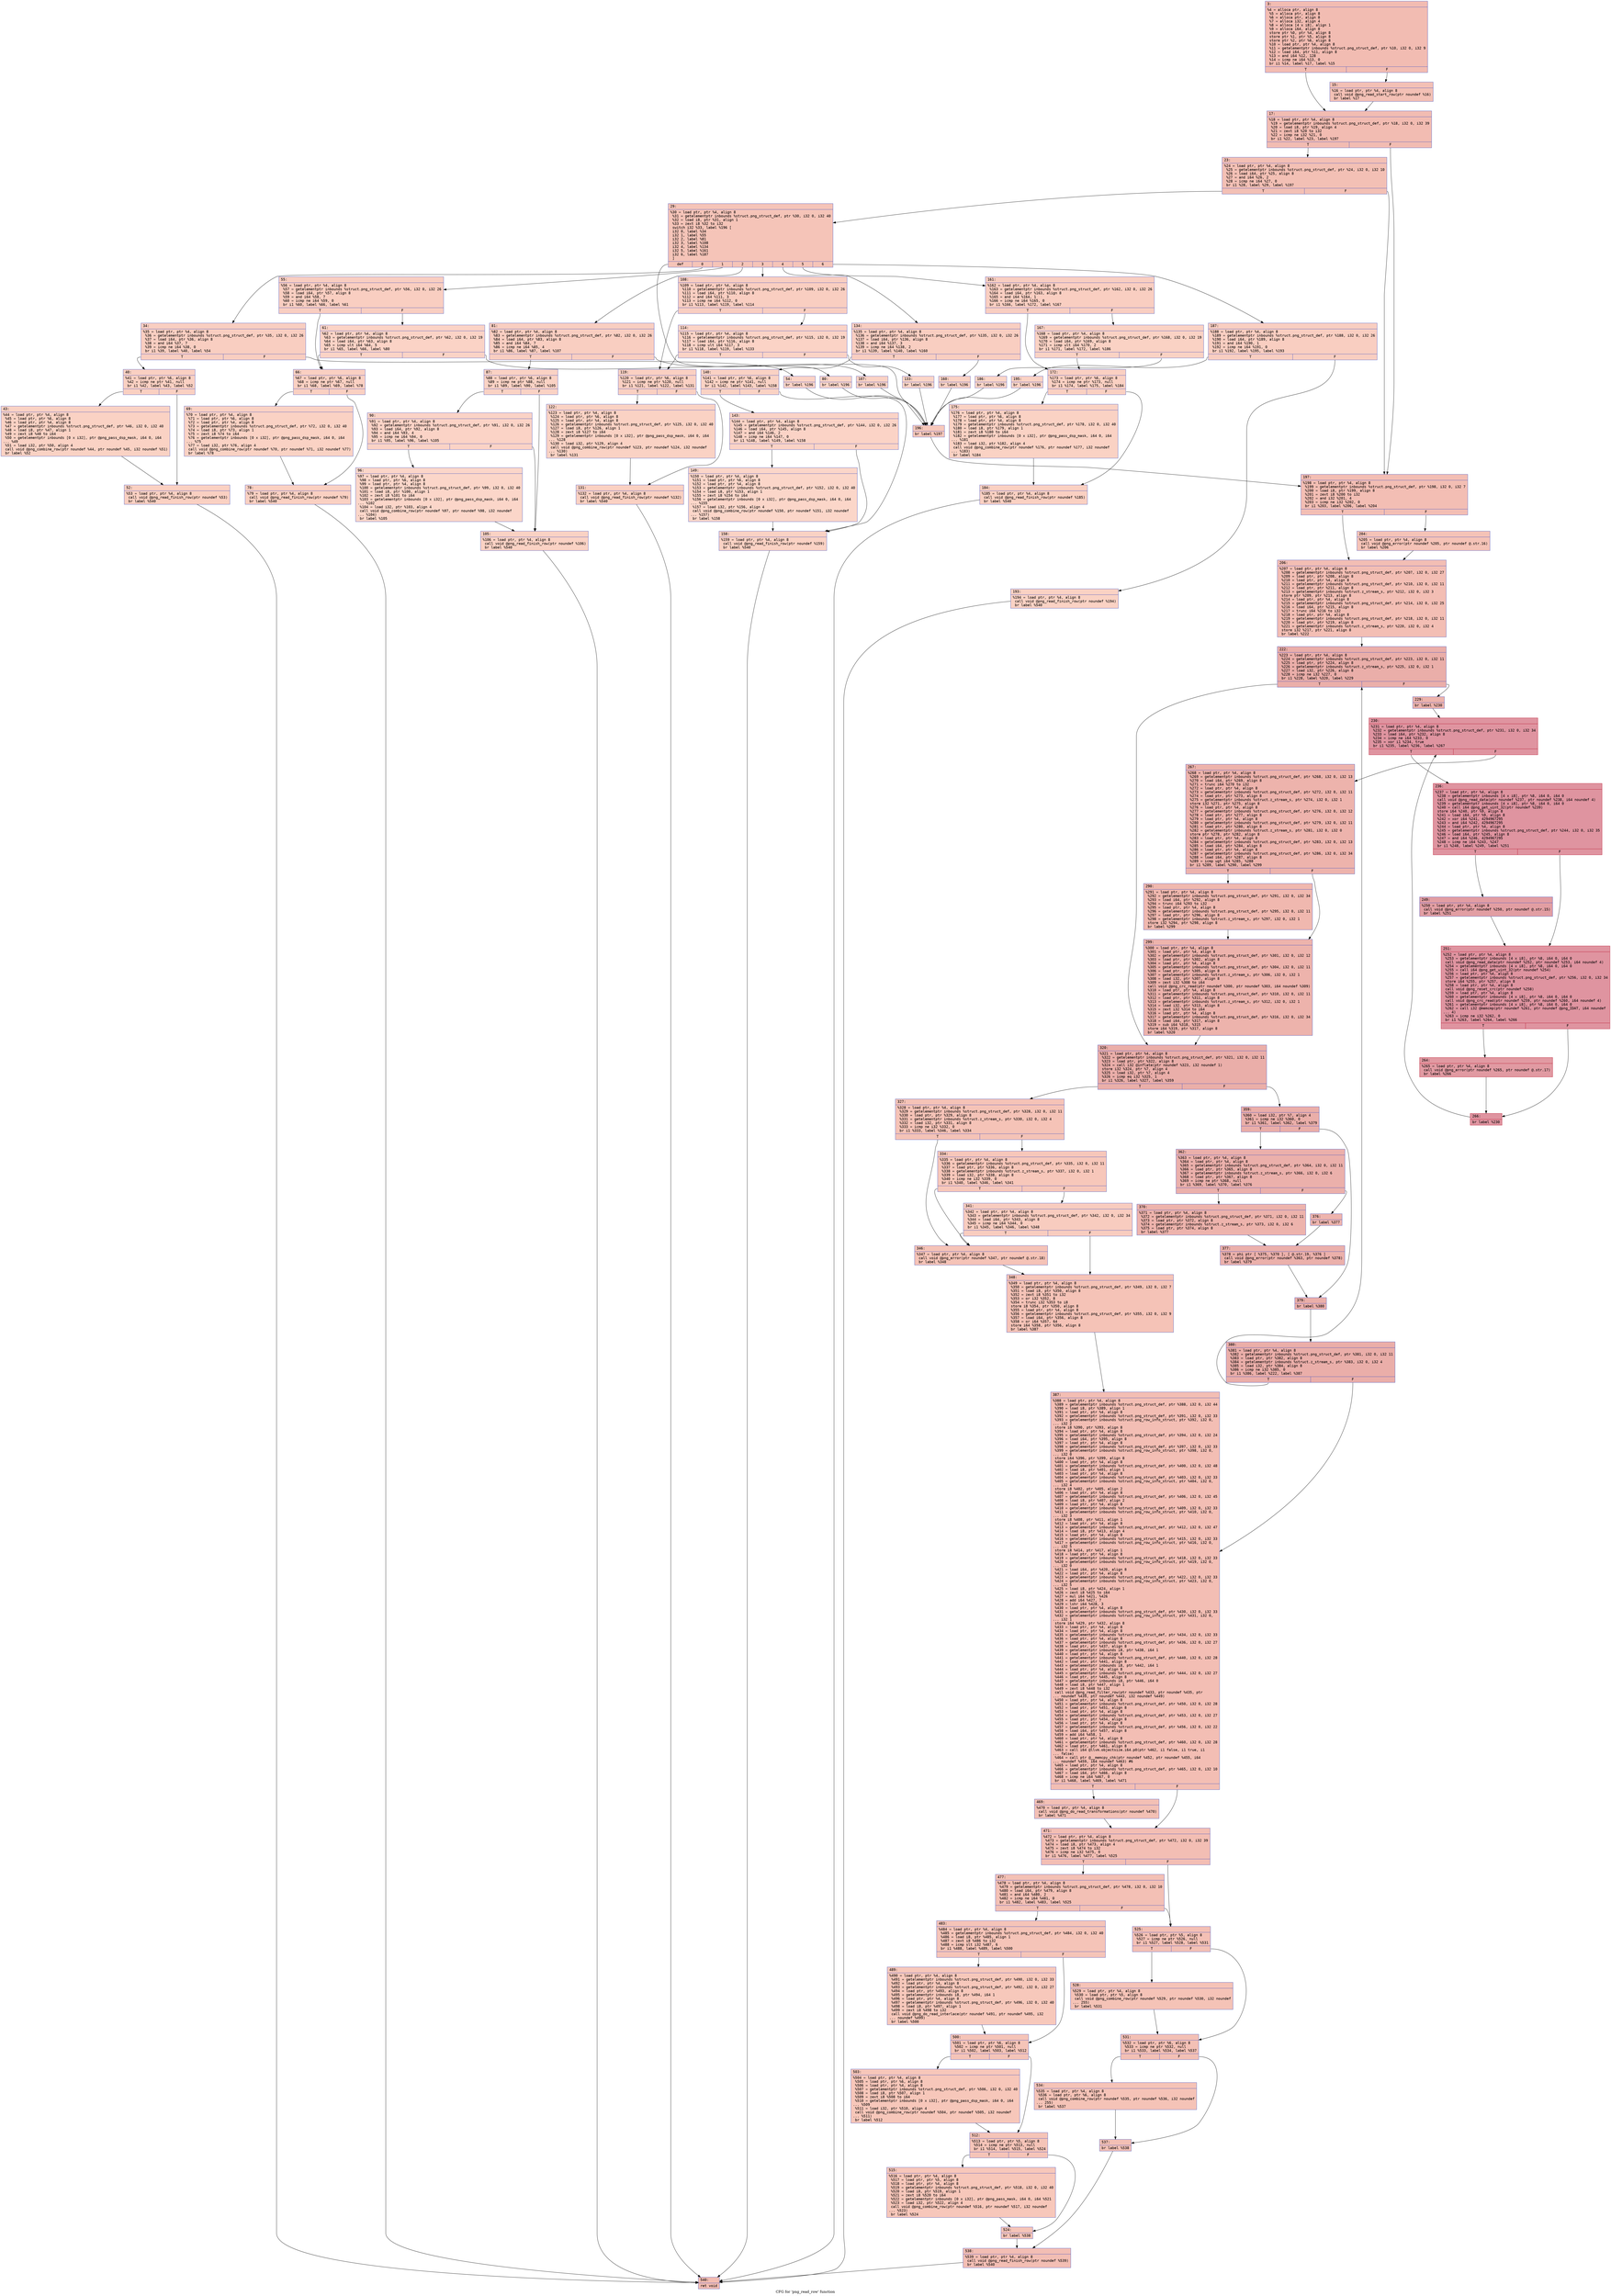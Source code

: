 digraph "CFG for 'png_read_row' function" {
	label="CFG for 'png_read_row' function";

	Node0x600001c04820 [shape=record,color="#3d50c3ff", style=filled, fillcolor="#e1675170" fontname="Courier",label="{3:\l|  %4 = alloca ptr, align 8\l  %5 = alloca ptr, align 8\l  %6 = alloca ptr, align 8\l  %7 = alloca i32, align 4\l  %8 = alloca [4 x i8], align 1\l  %9 = alloca i64, align 8\l  store ptr %0, ptr %4, align 8\l  store ptr %1, ptr %5, align 8\l  store ptr %2, ptr %6, align 8\l  %10 = load ptr, ptr %4, align 8\l  %11 = getelementptr inbounds %struct.png_struct_def, ptr %10, i32 0, i32 9\l  %12 = load i64, ptr %11, align 8\l  %13 = and i64 %12, 128\l  %14 = icmp ne i64 %13, 0\l  br i1 %14, label %17, label %15\l|{<s0>T|<s1>F}}"];
	Node0x600001c04820:s0 -> Node0x600001c048c0[tooltip="3 -> 17\nProbability 50.00%" ];
	Node0x600001c04820:s1 -> Node0x600001c04870[tooltip="3 -> 15\nProbability 50.00%" ];
	Node0x600001c04870 [shape=record,color="#3d50c3ff", style=filled, fillcolor="#e5705870" fontname="Courier",label="{15:\l|  %16 = load ptr, ptr %4, align 8\l  call void @png_read_start_row(ptr noundef %16)\l  br label %17\l}"];
	Node0x600001c04870 -> Node0x600001c048c0[tooltip="15 -> 17\nProbability 100.00%" ];
	Node0x600001c048c0 [shape=record,color="#3d50c3ff", style=filled, fillcolor="#e1675170" fontname="Courier",label="{17:\l|  %18 = load ptr, ptr %4, align 8\l  %19 = getelementptr inbounds %struct.png_struct_def, ptr %18, i32 0, i32 39\l  %20 = load i8, ptr %19, align 4\l  %21 = zext i8 %20 to i32\l  %22 = icmp ne i32 %21, 0\l  br i1 %22, label %23, label %197\l|{<s0>T|<s1>F}}"];
	Node0x600001c048c0:s0 -> Node0x600001c04910[tooltip="17 -> 23\nProbability 62.50%" ];
	Node0x600001c048c0:s1 -> Node0x600001c055e0[tooltip="17 -> 197\nProbability 37.50%" ];
	Node0x600001c04910 [shape=record,color="#3d50c3ff", style=filled, fillcolor="#e5705870" fontname="Courier",label="{23:\l|  %24 = load ptr, ptr %4, align 8\l  %25 = getelementptr inbounds %struct.png_struct_def, ptr %24, i32 0, i32 10\l  %26 = load i64, ptr %25, align 8\l  %27 = and i64 %26, 2\l  %28 = icmp ne i64 %27, 0\l  br i1 %28, label %29, label %197\l|{<s0>T|<s1>F}}"];
	Node0x600001c04910:s0 -> Node0x600001c04960[tooltip="23 -> 29\nProbability 50.00%" ];
	Node0x600001c04910:s1 -> Node0x600001c055e0[tooltip="23 -> 197\nProbability 50.00%" ];
	Node0x600001c04960 [shape=record,color="#3d50c3ff", style=filled, fillcolor="#e97a5f70" fontname="Courier",label="{29:\l|  %30 = load ptr, ptr %4, align 8\l  %31 = getelementptr inbounds %struct.png_struct_def, ptr %30, i32 0, i32 40\l  %32 = load i8, ptr %31, align 1\l  %33 = zext i8 %32 to i32\l  switch i32 %33, label %196 [\l    i32 0, label %34\l    i32 1, label %55\l    i32 2, label %81\l    i32 3, label %108\l    i32 4, label %134\l    i32 5, label %161\l    i32 6, label %187\l  ]\l|{<s0>def|<s1>0|<s2>1|<s3>2|<s4>3|<s5>4|<s6>5|<s7>6}}"];
	Node0x600001c04960:s0 -> Node0x600001c05590[tooltip="29 -> 196\nProbability 12.50%" ];
	Node0x600001c04960:s1 -> Node0x600001c049b0[tooltip="29 -> 34\nProbability 12.50%" ];
	Node0x600001c04960:s2 -> Node0x600001c04b40[tooltip="29 -> 55\nProbability 12.50%" ];
	Node0x600001c04960:s3 -> Node0x600001c04d20[tooltip="29 -> 81\nProbability 12.50%" ];
	Node0x600001c04960:s4 -> Node0x600001c04f00[tooltip="29 -> 108\nProbability 12.50%" ];
	Node0x600001c04960:s5 -> Node0x600001c050e0[tooltip="29 -> 134\nProbability 12.50%" ];
	Node0x600001c04960:s6 -> Node0x600001c052c0[tooltip="29 -> 161\nProbability 12.50%" ];
	Node0x600001c04960:s7 -> Node0x600001c054a0[tooltip="29 -> 187\nProbability 12.50%" ];
	Node0x600001c049b0 [shape=record,color="#3d50c3ff", style=filled, fillcolor="#f2907270" fontname="Courier",label="{34:\l|  %35 = load ptr, ptr %4, align 8\l  %36 = getelementptr inbounds %struct.png_struct_def, ptr %35, i32 0, i32 26\l  %37 = load i64, ptr %36, align 8\l  %38 = and i64 %37, 7\l  %39 = icmp ne i64 %38, 0\l  br i1 %39, label %40, label %54\l|{<s0>T|<s1>F}}"];
	Node0x600001c049b0:s0 -> Node0x600001c04a00[tooltip="34 -> 40\nProbability 62.50%" ];
	Node0x600001c049b0:s1 -> Node0x600001c04af0[tooltip="34 -> 54\nProbability 37.50%" ];
	Node0x600001c04a00 [shape=record,color="#3d50c3ff", style=filled, fillcolor="#f3947570" fontname="Courier",label="{40:\l|  %41 = load ptr, ptr %6, align 8\l  %42 = icmp ne ptr %41, null\l  br i1 %42, label %43, label %52\l|{<s0>T|<s1>F}}"];
	Node0x600001c04a00:s0 -> Node0x600001c04a50[tooltip="40 -> 43\nProbability 62.50%" ];
	Node0x600001c04a00:s1 -> Node0x600001c04aa0[tooltip="40 -> 52\nProbability 37.50%" ];
	Node0x600001c04a50 [shape=record,color="#3d50c3ff", style=filled, fillcolor="#f4987a70" fontname="Courier",label="{43:\l|  %44 = load ptr, ptr %4, align 8\l  %45 = load ptr, ptr %6, align 8\l  %46 = load ptr, ptr %4, align 8\l  %47 = getelementptr inbounds %struct.png_struct_def, ptr %46, i32 0, i32 40\l  %48 = load i8, ptr %47, align 1\l  %49 = zext i8 %48 to i64\l  %50 = getelementptr inbounds [0 x i32], ptr @png_pass_dsp_mask, i64 0, i64\l... %49\l  %51 = load i32, ptr %50, align 4\l  call void @png_combine_row(ptr noundef %44, ptr noundef %45, i32 noundef %51)\l  br label %52\l}"];
	Node0x600001c04a50 -> Node0x600001c04aa0[tooltip="43 -> 52\nProbability 100.00%" ];
	Node0x600001c04aa0 [shape=record,color="#3d50c3ff", style=filled, fillcolor="#f3947570" fontname="Courier",label="{52:\l|  %53 = load ptr, ptr %4, align 8\l  call void @png_read_finish_row(ptr noundef %53)\l  br label %540\l}"];
	Node0x600001c04aa0 -> Node0x600001c063a0[tooltip="52 -> 540\nProbability 100.00%" ];
	Node0x600001c04af0 [shape=record,color="#3d50c3ff", style=filled, fillcolor="#f59c7d70" fontname="Courier",label="{54:\l|  br label %196\l}"];
	Node0x600001c04af0 -> Node0x600001c05590[tooltip="54 -> 196\nProbability 100.00%" ];
	Node0x600001c04b40 [shape=record,color="#3d50c3ff", style=filled, fillcolor="#f2907270" fontname="Courier",label="{55:\l|  %56 = load ptr, ptr %4, align 8\l  %57 = getelementptr inbounds %struct.png_struct_def, ptr %56, i32 0, i32 26\l  %58 = load i64, ptr %57, align 8\l  %59 = and i64 %58, 7\l  %60 = icmp ne i64 %59, 0\l  br i1 %60, label %66, label %61\l|{<s0>T|<s1>F}}"];
	Node0x600001c04b40:s0 -> Node0x600001c04be0[tooltip="55 -> 66\nProbability 62.50%" ];
	Node0x600001c04b40:s1 -> Node0x600001c04b90[tooltip="55 -> 61\nProbability 37.50%" ];
	Node0x600001c04b90 [shape=record,color="#3d50c3ff", style=filled, fillcolor="#f59c7d70" fontname="Courier",label="{61:\l|  %62 = load ptr, ptr %4, align 8\l  %63 = getelementptr inbounds %struct.png_struct_def, ptr %62, i32 0, i32 19\l  %64 = load i64, ptr %63, align 8\l  %65 = icmp ult i64 %64, 5\l  br i1 %65, label %66, label %80\l|{<s0>T|<s1>F}}"];
	Node0x600001c04b90:s0 -> Node0x600001c04be0[tooltip="61 -> 66\nProbability 50.00%" ];
	Node0x600001c04b90:s1 -> Node0x600001c04cd0[tooltip="61 -> 80\nProbability 50.00%" ];
	Node0x600001c04be0 [shape=record,color="#3d50c3ff", style=filled, fillcolor="#f3947570" fontname="Courier",label="{66:\l|  %67 = load ptr, ptr %6, align 8\l  %68 = icmp ne ptr %67, null\l  br i1 %68, label %69, label %78\l|{<s0>T|<s1>F}}"];
	Node0x600001c04be0:s0 -> Node0x600001c04c30[tooltip="66 -> 69\nProbability 62.50%" ];
	Node0x600001c04be0:s1 -> Node0x600001c04c80[tooltip="66 -> 78\nProbability 37.50%" ];
	Node0x600001c04c30 [shape=record,color="#3d50c3ff", style=filled, fillcolor="#f4987a70" fontname="Courier",label="{69:\l|  %70 = load ptr, ptr %4, align 8\l  %71 = load ptr, ptr %6, align 8\l  %72 = load ptr, ptr %4, align 8\l  %73 = getelementptr inbounds %struct.png_struct_def, ptr %72, i32 0, i32 40\l  %74 = load i8, ptr %73, align 1\l  %75 = zext i8 %74 to i64\l  %76 = getelementptr inbounds [0 x i32], ptr @png_pass_dsp_mask, i64 0, i64\l... %75\l  %77 = load i32, ptr %76, align 4\l  call void @png_combine_row(ptr noundef %70, ptr noundef %71, i32 noundef %77)\l  br label %78\l}"];
	Node0x600001c04c30 -> Node0x600001c04c80[tooltip="69 -> 78\nProbability 100.00%" ];
	Node0x600001c04c80 [shape=record,color="#3d50c3ff", style=filled, fillcolor="#f3947570" fontname="Courier",label="{78:\l|  %79 = load ptr, ptr %4, align 8\l  call void @png_read_finish_row(ptr noundef %79)\l  br label %540\l}"];
	Node0x600001c04c80 -> Node0x600001c063a0[tooltip="78 -> 540\nProbability 100.00%" ];
	Node0x600001c04cd0 [shape=record,color="#3d50c3ff", style=filled, fillcolor="#f5a08170" fontname="Courier",label="{80:\l|  br label %196\l}"];
	Node0x600001c04cd0 -> Node0x600001c05590[tooltip="80 -> 196\nProbability 100.00%" ];
	Node0x600001c04d20 [shape=record,color="#3d50c3ff", style=filled, fillcolor="#f2907270" fontname="Courier",label="{81:\l|  %82 = load ptr, ptr %4, align 8\l  %83 = getelementptr inbounds %struct.png_struct_def, ptr %82, i32 0, i32 26\l  %84 = load i64, ptr %83, align 8\l  %85 = and i64 %84, 7\l  %86 = icmp ne i64 %85, 4\l  br i1 %86, label %87, label %107\l|{<s0>T|<s1>F}}"];
	Node0x600001c04d20:s0 -> Node0x600001c04d70[tooltip="81 -> 87\nProbability 50.00%" ];
	Node0x600001c04d20:s1 -> Node0x600001c04eb0[tooltip="81 -> 107\nProbability 50.00%" ];
	Node0x600001c04d70 [shape=record,color="#3d50c3ff", style=filled, fillcolor="#f4987a70" fontname="Courier",label="{87:\l|  %88 = load ptr, ptr %6, align 8\l  %89 = icmp ne ptr %88, null\l  br i1 %89, label %90, label %105\l|{<s0>T|<s1>F}}"];
	Node0x600001c04d70:s0 -> Node0x600001c04dc0[tooltip="87 -> 90\nProbability 62.50%" ];
	Node0x600001c04d70:s1 -> Node0x600001c04e60[tooltip="87 -> 105\nProbability 37.50%" ];
	Node0x600001c04dc0 [shape=record,color="#3d50c3ff", style=filled, fillcolor="#f59c7d70" fontname="Courier",label="{90:\l|  %91 = load ptr, ptr %4, align 8\l  %92 = getelementptr inbounds %struct.png_struct_def, ptr %91, i32 0, i32 26\l  %93 = load i64, ptr %92, align 8\l  %94 = and i64 %93, 4\l  %95 = icmp ne i64 %94, 0\l  br i1 %95, label %96, label %105\l|{<s0>T|<s1>F}}"];
	Node0x600001c04dc0:s0 -> Node0x600001c04e10[tooltip="90 -> 96\nProbability 50.00%" ];
	Node0x600001c04dc0:s1 -> Node0x600001c04e60[tooltip="90 -> 105\nProbability 50.00%" ];
	Node0x600001c04e10 [shape=record,color="#3d50c3ff", style=filled, fillcolor="#f6a38570" fontname="Courier",label="{96:\l|  %97 = load ptr, ptr %4, align 8\l  %98 = load ptr, ptr %6, align 8\l  %99 = load ptr, ptr %4, align 8\l  %100 = getelementptr inbounds %struct.png_struct_def, ptr %99, i32 0, i32 40\l  %101 = load i8, ptr %100, align 1\l  %102 = zext i8 %101 to i64\l  %103 = getelementptr inbounds [0 x i32], ptr @png_pass_dsp_mask, i64 0, i64\l... %102\l  %104 = load i32, ptr %103, align 4\l  call void @png_combine_row(ptr noundef %97, ptr noundef %98, i32 noundef\l... %104)\l  br label %105\l}"];
	Node0x600001c04e10 -> Node0x600001c04e60[tooltip="96 -> 105\nProbability 100.00%" ];
	Node0x600001c04e60 [shape=record,color="#3d50c3ff", style=filled, fillcolor="#f4987a70" fontname="Courier",label="{105:\l|  %106 = load ptr, ptr %4, align 8\l  call void @png_read_finish_row(ptr noundef %106)\l  br label %540\l}"];
	Node0x600001c04e60 -> Node0x600001c063a0[tooltip="105 -> 540\nProbability 100.00%" ];
	Node0x600001c04eb0 [shape=record,color="#3d50c3ff", style=filled, fillcolor="#f4987a70" fontname="Courier",label="{107:\l|  br label %196\l}"];
	Node0x600001c04eb0 -> Node0x600001c05590[tooltip="107 -> 196\nProbability 100.00%" ];
	Node0x600001c04f00 [shape=record,color="#3d50c3ff", style=filled, fillcolor="#f2907270" fontname="Courier",label="{108:\l|  %109 = load ptr, ptr %4, align 8\l  %110 = getelementptr inbounds %struct.png_struct_def, ptr %109, i32 0, i32 26\l  %111 = load i64, ptr %110, align 8\l  %112 = and i64 %111, 3\l  %113 = icmp ne i64 %112, 0\l  br i1 %113, label %119, label %114\l|{<s0>T|<s1>F}}"];
	Node0x600001c04f00:s0 -> Node0x600001c04fa0[tooltip="108 -> 119\nProbability 62.50%" ];
	Node0x600001c04f00:s1 -> Node0x600001c04f50[tooltip="108 -> 114\nProbability 37.50%" ];
	Node0x600001c04f50 [shape=record,color="#3d50c3ff", style=filled, fillcolor="#f59c7d70" fontname="Courier",label="{114:\l|  %115 = load ptr, ptr %4, align 8\l  %116 = getelementptr inbounds %struct.png_struct_def, ptr %115, i32 0, i32 19\l  %117 = load i64, ptr %116, align 8\l  %118 = icmp ult i64 %117, 3\l  br i1 %118, label %119, label %133\l|{<s0>T|<s1>F}}"];
	Node0x600001c04f50:s0 -> Node0x600001c04fa0[tooltip="114 -> 119\nProbability 50.00%" ];
	Node0x600001c04f50:s1 -> Node0x600001c05090[tooltip="114 -> 133\nProbability 50.00%" ];
	Node0x600001c04fa0 [shape=record,color="#3d50c3ff", style=filled, fillcolor="#f3947570" fontname="Courier",label="{119:\l|  %120 = load ptr, ptr %6, align 8\l  %121 = icmp ne ptr %120, null\l  br i1 %121, label %122, label %131\l|{<s0>T|<s1>F}}"];
	Node0x600001c04fa0:s0 -> Node0x600001c04ff0[tooltip="119 -> 122\nProbability 62.50%" ];
	Node0x600001c04fa0:s1 -> Node0x600001c05040[tooltip="119 -> 131\nProbability 37.50%" ];
	Node0x600001c04ff0 [shape=record,color="#3d50c3ff", style=filled, fillcolor="#f4987a70" fontname="Courier",label="{122:\l|  %123 = load ptr, ptr %4, align 8\l  %124 = load ptr, ptr %6, align 8\l  %125 = load ptr, ptr %4, align 8\l  %126 = getelementptr inbounds %struct.png_struct_def, ptr %125, i32 0, i32 40\l  %127 = load i8, ptr %126, align 1\l  %128 = zext i8 %127 to i64\l  %129 = getelementptr inbounds [0 x i32], ptr @png_pass_dsp_mask, i64 0, i64\l... %128\l  %130 = load i32, ptr %129, align 4\l  call void @png_combine_row(ptr noundef %123, ptr noundef %124, i32 noundef\l... %130)\l  br label %131\l}"];
	Node0x600001c04ff0 -> Node0x600001c05040[tooltip="122 -> 131\nProbability 100.00%" ];
	Node0x600001c05040 [shape=record,color="#3d50c3ff", style=filled, fillcolor="#f3947570" fontname="Courier",label="{131:\l|  %132 = load ptr, ptr %4, align 8\l  call void @png_read_finish_row(ptr noundef %132)\l  br label %540\l}"];
	Node0x600001c05040 -> Node0x600001c063a0[tooltip="131 -> 540\nProbability 100.00%" ];
	Node0x600001c05090 [shape=record,color="#3d50c3ff", style=filled, fillcolor="#f5a08170" fontname="Courier",label="{133:\l|  br label %196\l}"];
	Node0x600001c05090 -> Node0x600001c05590[tooltip="133 -> 196\nProbability 100.00%" ];
	Node0x600001c050e0 [shape=record,color="#3d50c3ff", style=filled, fillcolor="#f2907270" fontname="Courier",label="{134:\l|  %135 = load ptr, ptr %4, align 8\l  %136 = getelementptr inbounds %struct.png_struct_def, ptr %135, i32 0, i32 26\l  %137 = load i64, ptr %136, align 8\l  %138 = and i64 %137, 3\l  %139 = icmp ne i64 %138, 2\l  br i1 %139, label %140, label %160\l|{<s0>T|<s1>F}}"];
	Node0x600001c050e0:s0 -> Node0x600001c05130[tooltip="134 -> 140\nProbability 50.00%" ];
	Node0x600001c050e0:s1 -> Node0x600001c05270[tooltip="134 -> 160\nProbability 50.00%" ];
	Node0x600001c05130 [shape=record,color="#3d50c3ff", style=filled, fillcolor="#f4987a70" fontname="Courier",label="{140:\l|  %141 = load ptr, ptr %6, align 8\l  %142 = icmp ne ptr %141, null\l  br i1 %142, label %143, label %158\l|{<s0>T|<s1>F}}"];
	Node0x600001c05130:s0 -> Node0x600001c05180[tooltip="140 -> 143\nProbability 62.50%" ];
	Node0x600001c05130:s1 -> Node0x600001c05220[tooltip="140 -> 158\nProbability 37.50%" ];
	Node0x600001c05180 [shape=record,color="#3d50c3ff", style=filled, fillcolor="#f59c7d70" fontname="Courier",label="{143:\l|  %144 = load ptr, ptr %4, align 8\l  %145 = getelementptr inbounds %struct.png_struct_def, ptr %144, i32 0, i32 26\l  %146 = load i64, ptr %145, align 8\l  %147 = and i64 %146, 2\l  %148 = icmp ne i64 %147, 0\l  br i1 %148, label %149, label %158\l|{<s0>T|<s1>F}}"];
	Node0x600001c05180:s0 -> Node0x600001c051d0[tooltip="143 -> 149\nProbability 50.00%" ];
	Node0x600001c05180:s1 -> Node0x600001c05220[tooltip="143 -> 158\nProbability 50.00%" ];
	Node0x600001c051d0 [shape=record,color="#3d50c3ff", style=filled, fillcolor="#f6a38570" fontname="Courier",label="{149:\l|  %150 = load ptr, ptr %4, align 8\l  %151 = load ptr, ptr %6, align 8\l  %152 = load ptr, ptr %4, align 8\l  %153 = getelementptr inbounds %struct.png_struct_def, ptr %152, i32 0, i32 40\l  %154 = load i8, ptr %153, align 1\l  %155 = zext i8 %154 to i64\l  %156 = getelementptr inbounds [0 x i32], ptr @png_pass_dsp_mask, i64 0, i64\l... %155\l  %157 = load i32, ptr %156, align 4\l  call void @png_combine_row(ptr noundef %150, ptr noundef %151, i32 noundef\l... %157)\l  br label %158\l}"];
	Node0x600001c051d0 -> Node0x600001c05220[tooltip="149 -> 158\nProbability 100.00%" ];
	Node0x600001c05220 [shape=record,color="#3d50c3ff", style=filled, fillcolor="#f4987a70" fontname="Courier",label="{158:\l|  %159 = load ptr, ptr %4, align 8\l  call void @png_read_finish_row(ptr noundef %159)\l  br label %540\l}"];
	Node0x600001c05220 -> Node0x600001c063a0[tooltip="158 -> 540\nProbability 100.00%" ];
	Node0x600001c05270 [shape=record,color="#3d50c3ff", style=filled, fillcolor="#f4987a70" fontname="Courier",label="{160:\l|  br label %196\l}"];
	Node0x600001c05270 -> Node0x600001c05590[tooltip="160 -> 196\nProbability 100.00%" ];
	Node0x600001c052c0 [shape=record,color="#3d50c3ff", style=filled, fillcolor="#f2907270" fontname="Courier",label="{161:\l|  %162 = load ptr, ptr %4, align 8\l  %163 = getelementptr inbounds %struct.png_struct_def, ptr %162, i32 0, i32 26\l  %164 = load i64, ptr %163, align 8\l  %165 = and i64 %164, 1\l  %166 = icmp ne i64 %165, 0\l  br i1 %166, label %172, label %167\l|{<s0>T|<s1>F}}"];
	Node0x600001c052c0:s0 -> Node0x600001c05360[tooltip="161 -> 172\nProbability 50.00%" ];
	Node0x600001c052c0:s1 -> Node0x600001c05310[tooltip="161 -> 167\nProbability 50.00%" ];
	Node0x600001c05310 [shape=record,color="#3d50c3ff", style=filled, fillcolor="#f4987a70" fontname="Courier",label="{167:\l|  %168 = load ptr, ptr %4, align 8\l  %169 = getelementptr inbounds %struct.png_struct_def, ptr %168, i32 0, i32 19\l  %170 = load i64, ptr %169, align 8\l  %171 = icmp ult i64 %170, 2\l  br i1 %171, label %172, label %186\l|{<s0>T|<s1>F}}"];
	Node0x600001c05310:s0 -> Node0x600001c05360[tooltip="167 -> 172\nProbability 50.00%" ];
	Node0x600001c05310:s1 -> Node0x600001c05450[tooltip="167 -> 186\nProbability 50.00%" ];
	Node0x600001c05360 [shape=record,color="#3d50c3ff", style=filled, fillcolor="#f3947570" fontname="Courier",label="{172:\l|  %173 = load ptr, ptr %6, align 8\l  %174 = icmp ne ptr %173, null\l  br i1 %174, label %175, label %184\l|{<s0>T|<s1>F}}"];
	Node0x600001c05360:s0 -> Node0x600001c053b0[tooltip="172 -> 175\nProbability 62.50%" ];
	Node0x600001c05360:s1 -> Node0x600001c05400[tooltip="172 -> 184\nProbability 37.50%" ];
	Node0x600001c053b0 [shape=record,color="#3d50c3ff", style=filled, fillcolor="#f4987a70" fontname="Courier",label="{175:\l|  %176 = load ptr, ptr %4, align 8\l  %177 = load ptr, ptr %6, align 8\l  %178 = load ptr, ptr %4, align 8\l  %179 = getelementptr inbounds %struct.png_struct_def, ptr %178, i32 0, i32 40\l  %180 = load i8, ptr %179, align 1\l  %181 = zext i8 %180 to i64\l  %182 = getelementptr inbounds [0 x i32], ptr @png_pass_dsp_mask, i64 0, i64\l... %181\l  %183 = load i32, ptr %182, align 4\l  call void @png_combine_row(ptr noundef %176, ptr noundef %177, i32 noundef\l... %183)\l  br label %184\l}"];
	Node0x600001c053b0 -> Node0x600001c05400[tooltip="175 -> 184\nProbability 100.00%" ];
	Node0x600001c05400 [shape=record,color="#3d50c3ff", style=filled, fillcolor="#f3947570" fontname="Courier",label="{184:\l|  %185 = load ptr, ptr %4, align 8\l  call void @png_read_finish_row(ptr noundef %185)\l  br label %540\l}"];
	Node0x600001c05400 -> Node0x600001c063a0[tooltip="184 -> 540\nProbability 100.00%" ];
	Node0x600001c05450 [shape=record,color="#3d50c3ff", style=filled, fillcolor="#f5a08170" fontname="Courier",label="{186:\l|  br label %196\l}"];
	Node0x600001c05450 -> Node0x600001c05590[tooltip="186 -> 196\nProbability 100.00%" ];
	Node0x600001c054a0 [shape=record,color="#3d50c3ff", style=filled, fillcolor="#f2907270" fontname="Courier",label="{187:\l|  %188 = load ptr, ptr %4, align 8\l  %189 = getelementptr inbounds %struct.png_struct_def, ptr %188, i32 0, i32 26\l  %190 = load i64, ptr %189, align 8\l  %191 = and i64 %190, 1\l  %192 = icmp ne i64 %191, 0\l  br i1 %192, label %195, label %193\l|{<s0>T|<s1>F}}"];
	Node0x600001c054a0:s0 -> Node0x600001c05540[tooltip="187 -> 195\nProbability 50.00%" ];
	Node0x600001c054a0:s1 -> Node0x600001c054f0[tooltip="187 -> 193\nProbability 50.00%" ];
	Node0x600001c054f0 [shape=record,color="#3d50c3ff", style=filled, fillcolor="#f4987a70" fontname="Courier",label="{193:\l|  %194 = load ptr, ptr %4, align 8\l  call void @png_read_finish_row(ptr noundef %194)\l  br label %540\l}"];
	Node0x600001c054f0 -> Node0x600001c063a0[tooltip="193 -> 540\nProbability 100.00%" ];
	Node0x600001c05540 [shape=record,color="#3d50c3ff", style=filled, fillcolor="#f4987a70" fontname="Courier",label="{195:\l|  br label %196\l}"];
	Node0x600001c05540 -> Node0x600001c05590[tooltip="195 -> 196\nProbability 100.00%" ];
	Node0x600001c05590 [shape=record,color="#3d50c3ff", style=filled, fillcolor="#ed836670" fontname="Courier",label="{196:\l|  br label %197\l}"];
	Node0x600001c05590 -> Node0x600001c055e0[tooltip="196 -> 197\nProbability 100.00%" ];
	Node0x600001c055e0 [shape=record,color="#3d50c3ff", style=filled, fillcolor="#e36c5570" fontname="Courier",label="{197:\l|  %198 = load ptr, ptr %4, align 8\l  %199 = getelementptr inbounds %struct.png_struct_def, ptr %198, i32 0, i32 7\l  %200 = load i8, ptr %199, align 8\l  %201 = zext i8 %200 to i32\l  %202 = and i32 %201, 4\l  %203 = icmp ne i32 %202, 0\l  br i1 %203, label %206, label %204\l|{<s0>T|<s1>F}}"];
	Node0x600001c055e0:s0 -> Node0x600001c05680[tooltip="197 -> 206\nProbability 50.00%" ];
	Node0x600001c055e0:s1 -> Node0x600001c05630[tooltip="197 -> 204\nProbability 50.00%" ];
	Node0x600001c05630 [shape=record,color="#3d50c3ff", style=filled, fillcolor="#e8765c70" fontname="Courier",label="{204:\l|  %205 = load ptr, ptr %4, align 8\l  call void @png_error(ptr noundef %205, ptr noundef @.str.16)\l  br label %206\l}"];
	Node0x600001c05630 -> Node0x600001c05680[tooltip="204 -> 206\nProbability 100.00%" ];
	Node0x600001c05680 [shape=record,color="#3d50c3ff", style=filled, fillcolor="#e36c5570" fontname="Courier",label="{206:\l|  %207 = load ptr, ptr %4, align 8\l  %208 = getelementptr inbounds %struct.png_struct_def, ptr %207, i32 0, i32 27\l  %209 = load ptr, ptr %208, align 8\l  %210 = load ptr, ptr %4, align 8\l  %211 = getelementptr inbounds %struct.png_struct_def, ptr %210, i32 0, i32 11\l  %212 = load ptr, ptr %211, align 8\l  %213 = getelementptr inbounds %struct.z_stream_s, ptr %212, i32 0, i32 3\l  store ptr %209, ptr %213, align 8\l  %214 = load ptr, ptr %4, align 8\l  %215 = getelementptr inbounds %struct.png_struct_def, ptr %214, i32 0, i32 25\l  %216 = load i64, ptr %215, align 8\l  %217 = trunc i64 %216 to i32\l  %218 = load ptr, ptr %4, align 8\l  %219 = getelementptr inbounds %struct.png_struct_def, ptr %218, i32 0, i32 11\l  %220 = load ptr, ptr %219, align 8\l  %221 = getelementptr inbounds %struct.z_stream_s, ptr %220, i32 0, i32 4\l  store i32 %217, ptr %221, align 8\l  br label %222\l}"];
	Node0x600001c05680 -> Node0x600001c056d0[tooltip="206 -> 222\nProbability 100.00%" ];
	Node0x600001c056d0 [shape=record,color="#3d50c3ff", style=filled, fillcolor="#d0473d70" fontname="Courier",label="{222:\l|  %223 = load ptr, ptr %4, align 8\l  %224 = getelementptr inbounds %struct.png_struct_def, ptr %223, i32 0, i32 11\l  %225 = load ptr, ptr %224, align 8\l  %226 = getelementptr inbounds %struct.z_stream_s, ptr %225, i32 0, i32 1\l  %227 = load i32, ptr %226, align 8\l  %228 = icmp ne i32 %227, 0\l  br i1 %228, label %320, label %229\l|{<s0>T|<s1>F}}"];
	Node0x600001c056d0:s0 -> Node0x600001c05a40[tooltip="222 -> 320\nProbability 62.50%" ];
	Node0x600001c056d0:s1 -> Node0x600001c05720[tooltip="222 -> 229\nProbability 37.50%" ];
	Node0x600001c05720 [shape=record,color="#3d50c3ff", style=filled, fillcolor="#d6524470" fontname="Courier",label="{229:\l|  br label %230\l}"];
	Node0x600001c05720 -> Node0x600001c05770[tooltip="229 -> 230\nProbability 100.00%" ];
	Node0x600001c05770 [shape=record,color="#b70d28ff", style=filled, fillcolor="#b70d2870" fontname="Courier",label="{230:\l|  %231 = load ptr, ptr %4, align 8\l  %232 = getelementptr inbounds %struct.png_struct_def, ptr %231, i32 0, i32 34\l  %233 = load i64, ptr %232, align 8\l  %234 = icmp ne i64 %233, 0\l  %235 = xor i1 %234, true\l  br i1 %235, label %236, label %267\l|{<s0>T|<s1>F}}"];
	Node0x600001c05770:s0 -> Node0x600001c057c0[tooltip="230 -> 236\nProbability 96.88%" ];
	Node0x600001c05770:s1 -> Node0x600001c05950[tooltip="230 -> 267\nProbability 3.12%" ];
	Node0x600001c057c0 [shape=record,color="#b70d28ff", style=filled, fillcolor="#b70d2870" fontname="Courier",label="{236:\l|  %237 = load ptr, ptr %4, align 8\l  %238 = getelementptr inbounds [4 x i8], ptr %8, i64 0, i64 0\l  call void @png_read_data(ptr noundef %237, ptr noundef %238, i64 noundef 4)\l  %239 = getelementptr inbounds [4 x i8], ptr %8, i64 0, i64 0\l  %240 = call i64 @png_get_uint_32(ptr noundef %239)\l  store i64 %240, ptr %9, align 8\l  %241 = load i64, ptr %9, align 8\l  %242 = xor i64 %241, 4294967295\l  %243 = and i64 %242, 4294967295\l  %244 = load ptr, ptr %4, align 8\l  %245 = getelementptr inbounds %struct.png_struct_def, ptr %244, i32 0, i32 35\l  %246 = load i64, ptr %245, align 8\l  %247 = and i64 %246, 4294967295\l  %248 = icmp ne i64 %243, %247\l  br i1 %248, label %249, label %251\l|{<s0>T|<s1>F}}"];
	Node0x600001c057c0:s0 -> Node0x600001c05810[tooltip="236 -> 249\nProbability 50.00%" ];
	Node0x600001c057c0:s1 -> Node0x600001c05860[tooltip="236 -> 251\nProbability 50.00%" ];
	Node0x600001c05810 [shape=record,color="#3d50c3ff", style=filled, fillcolor="#be242e70" fontname="Courier",label="{249:\l|  %250 = load ptr, ptr %4, align 8\l  call void @png_error(ptr noundef %250, ptr noundef @.str.15)\l  br label %251\l}"];
	Node0x600001c05810 -> Node0x600001c05860[tooltip="249 -> 251\nProbability 100.00%" ];
	Node0x600001c05860 [shape=record,color="#b70d28ff", style=filled, fillcolor="#b70d2870" fontname="Courier",label="{251:\l|  %252 = load ptr, ptr %4, align 8\l  %253 = getelementptr inbounds [4 x i8], ptr %8, i64 0, i64 0\l  call void @png_read_data(ptr noundef %252, ptr noundef %253, i64 noundef 4)\l  %254 = getelementptr inbounds [4 x i8], ptr %8, i64 0, i64 0\l  %255 = call i64 @png_get_uint_32(ptr noundef %254)\l  %256 = load ptr, ptr %4, align 8\l  %257 = getelementptr inbounds %struct.png_struct_def, ptr %256, i32 0, i32 34\l  store i64 %255, ptr %257, align 8\l  %258 = load ptr, ptr %4, align 8\l  call void @png_reset_crc(ptr noundef %258)\l  %259 = load ptr, ptr %4, align 8\l  %260 = getelementptr inbounds [4 x i8], ptr %8, i64 0, i64 0\l  call void @png_crc_read(ptr noundef %259, ptr noundef %260, i64 noundef 4)\l  %261 = getelementptr inbounds [4 x i8], ptr %8, i64 0, i64 0\l  %262 = call i32 @memcmp(ptr noundef %261, ptr noundef @png_IDAT, i64 noundef\l... 4)\l  %263 = icmp ne i32 %262, 0\l  br i1 %263, label %264, label %266\l|{<s0>T|<s1>F}}"];
	Node0x600001c05860:s0 -> Node0x600001c058b0[tooltip="251 -> 264\nProbability 62.50%" ];
	Node0x600001c05860:s1 -> Node0x600001c05900[tooltip="251 -> 266\nProbability 37.50%" ];
	Node0x600001c058b0 [shape=record,color="#b70d28ff", style=filled, fillcolor="#bb1b2c70" fontname="Courier",label="{264:\l|  %265 = load ptr, ptr %4, align 8\l  call void @png_error(ptr noundef %265, ptr noundef @.str.17)\l  br label %266\l}"];
	Node0x600001c058b0 -> Node0x600001c05900[tooltip="264 -> 266\nProbability 100.00%" ];
	Node0x600001c05900 [shape=record,color="#b70d28ff", style=filled, fillcolor="#b70d2870" fontname="Courier",label="{266:\l|  br label %230\l}"];
	Node0x600001c05900 -> Node0x600001c05770[tooltip="266 -> 230\nProbability 100.00%" ];
	Node0x600001c05950 [shape=record,color="#3d50c3ff", style=filled, fillcolor="#d6524470" fontname="Courier",label="{267:\l|  %268 = load ptr, ptr %4, align 8\l  %269 = getelementptr inbounds %struct.png_struct_def, ptr %268, i32 0, i32 13\l  %270 = load i64, ptr %269, align 8\l  %271 = trunc i64 %270 to i32\l  %272 = load ptr, ptr %4, align 8\l  %273 = getelementptr inbounds %struct.png_struct_def, ptr %272, i32 0, i32 11\l  %274 = load ptr, ptr %273, align 8\l  %275 = getelementptr inbounds %struct.z_stream_s, ptr %274, i32 0, i32 1\l  store i32 %271, ptr %275, align 8\l  %276 = load ptr, ptr %4, align 8\l  %277 = getelementptr inbounds %struct.png_struct_def, ptr %276, i32 0, i32 12\l  %278 = load ptr, ptr %277, align 8\l  %279 = load ptr, ptr %4, align 8\l  %280 = getelementptr inbounds %struct.png_struct_def, ptr %279, i32 0, i32 11\l  %281 = load ptr, ptr %280, align 8\l  %282 = getelementptr inbounds %struct.z_stream_s, ptr %281, i32 0, i32 0\l  store ptr %278, ptr %282, align 8\l  %283 = load ptr, ptr %4, align 8\l  %284 = getelementptr inbounds %struct.png_struct_def, ptr %283, i32 0, i32 13\l  %285 = load i64, ptr %284, align 8\l  %286 = load ptr, ptr %4, align 8\l  %287 = getelementptr inbounds %struct.png_struct_def, ptr %286, i32 0, i32 34\l  %288 = load i64, ptr %287, align 8\l  %289 = icmp ugt i64 %285, %288\l  br i1 %289, label %290, label %299\l|{<s0>T|<s1>F}}"];
	Node0x600001c05950:s0 -> Node0x600001c059a0[tooltip="267 -> 290\nProbability 50.00%" ];
	Node0x600001c05950:s1 -> Node0x600001c059f0[tooltip="267 -> 299\nProbability 50.00%" ];
	Node0x600001c059a0 [shape=record,color="#3d50c3ff", style=filled, fillcolor="#dc5d4a70" fontname="Courier",label="{290:\l|  %291 = load ptr, ptr %4, align 8\l  %292 = getelementptr inbounds %struct.png_struct_def, ptr %291, i32 0, i32 34\l  %293 = load i64, ptr %292, align 8\l  %294 = trunc i64 %293 to i32\l  %295 = load ptr, ptr %4, align 8\l  %296 = getelementptr inbounds %struct.png_struct_def, ptr %295, i32 0, i32 11\l  %297 = load ptr, ptr %296, align 8\l  %298 = getelementptr inbounds %struct.z_stream_s, ptr %297, i32 0, i32 1\l  store i32 %294, ptr %298, align 8\l  br label %299\l}"];
	Node0x600001c059a0 -> Node0x600001c059f0[tooltip="290 -> 299\nProbability 100.00%" ];
	Node0x600001c059f0 [shape=record,color="#3d50c3ff", style=filled, fillcolor="#d6524470" fontname="Courier",label="{299:\l|  %300 = load ptr, ptr %4, align 8\l  %301 = load ptr, ptr %4, align 8\l  %302 = getelementptr inbounds %struct.png_struct_def, ptr %301, i32 0, i32 12\l  %303 = load ptr, ptr %302, align 8\l  %304 = load ptr, ptr %4, align 8\l  %305 = getelementptr inbounds %struct.png_struct_def, ptr %304, i32 0, i32 11\l  %306 = load ptr, ptr %305, align 8\l  %307 = getelementptr inbounds %struct.z_stream_s, ptr %306, i32 0, i32 1\l  %308 = load i32, ptr %307, align 8\l  %309 = zext i32 %308 to i64\l  call void @png_crc_read(ptr noundef %300, ptr noundef %303, i64 noundef %309)\l  %310 = load ptr, ptr %4, align 8\l  %311 = getelementptr inbounds %struct.png_struct_def, ptr %310, i32 0, i32 11\l  %312 = load ptr, ptr %311, align 8\l  %313 = getelementptr inbounds %struct.z_stream_s, ptr %312, i32 0, i32 1\l  %314 = load i32, ptr %313, align 8\l  %315 = zext i32 %314 to i64\l  %316 = load ptr, ptr %4, align 8\l  %317 = getelementptr inbounds %struct.png_struct_def, ptr %316, i32 0, i32 34\l  %318 = load i64, ptr %317, align 8\l  %319 = sub i64 %318, %315\l  store i64 %319, ptr %317, align 8\l  br label %320\l}"];
	Node0x600001c059f0 -> Node0x600001c05a40[tooltip="299 -> 320\nProbability 100.00%" ];
	Node0x600001c05a40 [shape=record,color="#3d50c3ff", style=filled, fillcolor="#d0473d70" fontname="Courier",label="{320:\l|  %321 = load ptr, ptr %4, align 8\l  %322 = getelementptr inbounds %struct.png_struct_def, ptr %321, i32 0, i32 11\l  %323 = load ptr, ptr %322, align 8\l  %324 = call i32 @inflate(ptr noundef %323, i32 noundef 1)\l  store i32 %324, ptr %7, align 4\l  %325 = load i32, ptr %7, align 4\l  %326 = icmp eq i32 %325, 1\l  br i1 %326, label %327, label %359\l|{<s0>T|<s1>F}}"];
	Node0x600001c05a40:s0 -> Node0x600001c05a90[tooltip="320 -> 327\nProbability 3.12%" ];
	Node0x600001c05a40:s1 -> Node0x600001c05c20[tooltip="320 -> 359\nProbability 96.88%" ];
	Node0x600001c05a90 [shape=record,color="#3d50c3ff", style=filled, fillcolor="#e8765c70" fontname="Courier",label="{327:\l|  %328 = load ptr, ptr %4, align 8\l  %329 = getelementptr inbounds %struct.png_struct_def, ptr %328, i32 0, i32 11\l  %330 = load ptr, ptr %329, align 8\l  %331 = getelementptr inbounds %struct.z_stream_s, ptr %330, i32 0, i32 4\l  %332 = load i32, ptr %331, align 8\l  %333 = icmp ne i32 %332, 0\l  br i1 %333, label %346, label %334\l|{<s0>T|<s1>F}}"];
	Node0x600001c05a90:s0 -> Node0x600001c05b80[tooltip="327 -> 346\nProbability 62.50%" ];
	Node0x600001c05a90:s1 -> Node0x600001c05ae0[tooltip="327 -> 334\nProbability 37.50%" ];
	Node0x600001c05ae0 [shape=record,color="#3d50c3ff", style=filled, fillcolor="#ec7f6370" fontname="Courier",label="{334:\l|  %335 = load ptr, ptr %4, align 8\l  %336 = getelementptr inbounds %struct.png_struct_def, ptr %335, i32 0, i32 11\l  %337 = load ptr, ptr %336, align 8\l  %338 = getelementptr inbounds %struct.z_stream_s, ptr %337, i32 0, i32 1\l  %339 = load i32, ptr %338, align 8\l  %340 = icmp ne i32 %339, 0\l  br i1 %340, label %346, label %341\l|{<s0>T|<s1>F}}"];
	Node0x600001c05ae0:s0 -> Node0x600001c05b80[tooltip="334 -> 346\nProbability 62.50%" ];
	Node0x600001c05ae0:s1 -> Node0x600001c05b30[tooltip="334 -> 341\nProbability 37.50%" ];
	Node0x600001c05b30 [shape=record,color="#3d50c3ff", style=filled, fillcolor="#f08b6e70" fontname="Courier",label="{341:\l|  %342 = load ptr, ptr %4, align 8\l  %343 = getelementptr inbounds %struct.png_struct_def, ptr %342, i32 0, i32 34\l  %344 = load i64, ptr %343, align 8\l  %345 = icmp ne i64 %344, 0\l  br i1 %345, label %346, label %348\l|{<s0>T|<s1>F}}"];
	Node0x600001c05b30:s0 -> Node0x600001c05b80[tooltip="341 -> 346\nProbability 62.50%" ];
	Node0x600001c05b30:s1 -> Node0x600001c05bd0[tooltip="341 -> 348\nProbability 37.50%" ];
	Node0x600001c05b80 [shape=record,color="#3d50c3ff", style=filled, fillcolor="#e8765c70" fontname="Courier",label="{346:\l|  %347 = load ptr, ptr %4, align 8\l  call void @png_error(ptr noundef %347, ptr noundef @.str.18)\l  br label %348\l}"];
	Node0x600001c05b80 -> Node0x600001c05bd0[tooltip="346 -> 348\nProbability 100.00%" ];
	Node0x600001c05bd0 [shape=record,color="#3d50c3ff", style=filled, fillcolor="#e8765c70" fontname="Courier",label="{348:\l|  %349 = load ptr, ptr %4, align 8\l  %350 = getelementptr inbounds %struct.png_struct_def, ptr %349, i32 0, i32 7\l  %351 = load i8, ptr %350, align 8\l  %352 = zext i8 %351 to i32\l  %353 = or i32 %352, 8\l  %354 = trunc i32 %353 to i8\l  store i8 %354, ptr %350, align 8\l  %355 = load ptr, ptr %4, align 8\l  %356 = getelementptr inbounds %struct.png_struct_def, ptr %355, i32 0, i32 9\l  %357 = load i64, ptr %356, align 8\l  %358 = or i64 %357, 64\l  store i64 %358, ptr %356, align 8\l  br label %387\l}"];
	Node0x600001c05bd0 -> Node0x600001c05e50[tooltip="348 -> 387\nProbability 100.00%" ];
	Node0x600001c05c20 [shape=record,color="#3d50c3ff", style=filled, fillcolor="#d0473d70" fontname="Courier",label="{359:\l|  %360 = load i32, ptr %7, align 4\l  %361 = icmp ne i32 %360, 0\l  br i1 %361, label %362, label %379\l|{<s0>T|<s1>F}}"];
	Node0x600001c05c20:s0 -> Node0x600001c05c70[tooltip="359 -> 362\nProbability 62.50%" ];
	Node0x600001c05c20:s1 -> Node0x600001c05db0[tooltip="359 -> 379\nProbability 37.50%" ];
	Node0x600001c05c70 [shape=record,color="#3d50c3ff", style=filled, fillcolor="#d24b4070" fontname="Courier",label="{362:\l|  %363 = load ptr, ptr %4, align 8\l  %364 = load ptr, ptr %4, align 8\l  %365 = getelementptr inbounds %struct.png_struct_def, ptr %364, i32 0, i32 11\l  %366 = load ptr, ptr %365, align 8\l  %367 = getelementptr inbounds %struct.z_stream_s, ptr %366, i32 0, i32 6\l  %368 = load ptr, ptr %367, align 8\l  %369 = icmp ne ptr %368, null\l  br i1 %369, label %370, label %376\l|{<s0>T|<s1>F}}"];
	Node0x600001c05c70:s0 -> Node0x600001c05cc0[tooltip="362 -> 370\nProbability 62.50%" ];
	Node0x600001c05c70:s1 -> Node0x600001c05d10[tooltip="362 -> 376\nProbability 37.50%" ];
	Node0x600001c05cc0 [shape=record,color="#3d50c3ff", style=filled, fillcolor="#d6524470" fontname="Courier",label="{370:\l|  %371 = load ptr, ptr %4, align 8\l  %372 = getelementptr inbounds %struct.png_struct_def, ptr %371, i32 0, i32 11\l  %373 = load ptr, ptr %372, align 8\l  %374 = getelementptr inbounds %struct.z_stream_s, ptr %373, i32 0, i32 6\l  %375 = load ptr, ptr %374, align 8\l  br label %377\l}"];
	Node0x600001c05cc0 -> Node0x600001c05d60[tooltip="370 -> 377\nProbability 100.00%" ];
	Node0x600001c05d10 [shape=record,color="#3d50c3ff", style=filled, fillcolor="#d8564670" fontname="Courier",label="{376:\l|  br label %377\l}"];
	Node0x600001c05d10 -> Node0x600001c05d60[tooltip="376 -> 377\nProbability 100.00%" ];
	Node0x600001c05d60 [shape=record,color="#3d50c3ff", style=filled, fillcolor="#d24b4070" fontname="Courier",label="{377:\l|  %378 = phi ptr [ %375, %370 ], [ @.str.19, %376 ]\l  call void @png_error(ptr noundef %363, ptr noundef %378)\l  br label %379\l}"];
	Node0x600001c05d60 -> Node0x600001c05db0[tooltip="377 -> 379\nProbability 100.00%" ];
	Node0x600001c05db0 [shape=record,color="#3d50c3ff", style=filled, fillcolor="#d0473d70" fontname="Courier",label="{379:\l|  br label %380\l}"];
	Node0x600001c05db0 -> Node0x600001c05e00[tooltip="379 -> 380\nProbability 100.00%" ];
	Node0x600001c05e00 [shape=record,color="#3d50c3ff", style=filled, fillcolor="#d0473d70" fontname="Courier",label="{380:\l|  %381 = load ptr, ptr %4, align 8\l  %382 = getelementptr inbounds %struct.png_struct_def, ptr %381, i32 0, i32 11\l  %383 = load ptr, ptr %382, align 8\l  %384 = getelementptr inbounds %struct.z_stream_s, ptr %383, i32 0, i32 4\l  %385 = load i32, ptr %384, align 8\l  %386 = icmp ne i32 %385, 0\l  br i1 %386, label %222, label %387\l|{<s0>T|<s1>F}}"];
	Node0x600001c05e00:s0 -> Node0x600001c056d0[tooltip="380 -> 222\nProbability 96.88%" ];
	Node0x600001c05e00:s1 -> Node0x600001c05e50[tooltip="380 -> 387\nProbability 3.12%" ];
	Node0x600001c05e50 [shape=record,color="#3d50c3ff", style=filled, fillcolor="#e36c5570" fontname="Courier",label="{387:\l|  %388 = load ptr, ptr %4, align 8\l  %389 = getelementptr inbounds %struct.png_struct_def, ptr %388, i32 0, i32 44\l  %390 = load i8, ptr %389, align 1\l  %391 = load ptr, ptr %4, align 8\l  %392 = getelementptr inbounds %struct.png_struct_def, ptr %391, i32 0, i32 33\l  %393 = getelementptr inbounds %struct.png_row_info_struct, ptr %392, i32 0,\l... i32 2\l  store i8 %390, ptr %393, align 8\l  %394 = load ptr, ptr %4, align 8\l  %395 = getelementptr inbounds %struct.png_struct_def, ptr %394, i32 0, i32 24\l  %396 = load i64, ptr %395, align 8\l  %397 = load ptr, ptr %4, align 8\l  %398 = getelementptr inbounds %struct.png_struct_def, ptr %397, i32 0, i32 33\l  %399 = getelementptr inbounds %struct.png_row_info_struct, ptr %398, i32 0,\l... i32 0\l  store i64 %396, ptr %399, align 8\l  %400 = load ptr, ptr %4, align 8\l  %401 = getelementptr inbounds %struct.png_struct_def, ptr %400, i32 0, i32 48\l  %402 = load i8, ptr %401, align 1\l  %403 = load ptr, ptr %4, align 8\l  %404 = getelementptr inbounds %struct.png_struct_def, ptr %403, i32 0, i32 33\l  %405 = getelementptr inbounds %struct.png_row_info_struct, ptr %404, i32 0,\l... i32 4\l  store i8 %402, ptr %405, align 2\l  %406 = load ptr, ptr %4, align 8\l  %407 = getelementptr inbounds %struct.png_struct_def, ptr %406, i32 0, i32 45\l  %408 = load i8, ptr %407, align 2\l  %409 = load ptr, ptr %4, align 8\l  %410 = getelementptr inbounds %struct.png_struct_def, ptr %409, i32 0, i32 33\l  %411 = getelementptr inbounds %struct.png_row_info_struct, ptr %410, i32 0,\l... i32 3\l  store i8 %408, ptr %411, align 1\l  %412 = load ptr, ptr %4, align 8\l  %413 = getelementptr inbounds %struct.png_struct_def, ptr %412, i32 0, i32 47\l  %414 = load i8, ptr %413, align 4\l  %415 = load ptr, ptr %4, align 8\l  %416 = getelementptr inbounds %struct.png_struct_def, ptr %415, i32 0, i32 33\l  %417 = getelementptr inbounds %struct.png_row_info_struct, ptr %416, i32 0,\l... i32 5\l  store i8 %414, ptr %417, align 1\l  %418 = load ptr, ptr %4, align 8\l  %419 = getelementptr inbounds %struct.png_struct_def, ptr %418, i32 0, i32 33\l  %420 = getelementptr inbounds %struct.png_row_info_struct, ptr %419, i32 0,\l... i32 0\l  %421 = load i64, ptr %420, align 8\l  %422 = load ptr, ptr %4, align 8\l  %423 = getelementptr inbounds %struct.png_struct_def, ptr %422, i32 0, i32 33\l  %424 = getelementptr inbounds %struct.png_row_info_struct, ptr %423, i32 0,\l... i32 5\l  %425 = load i8, ptr %424, align 1\l  %426 = zext i8 %425 to i64\l  %427 = mul i64 %421, %426\l  %428 = add i64 %427, 7\l  %429 = lshr i64 %428, 3\l  %430 = load ptr, ptr %4, align 8\l  %431 = getelementptr inbounds %struct.png_struct_def, ptr %430, i32 0, i32 33\l  %432 = getelementptr inbounds %struct.png_row_info_struct, ptr %431, i32 0,\l... i32 1\l  store i64 %429, ptr %432, align 8\l  %433 = load ptr, ptr %4, align 8\l  %434 = load ptr, ptr %4, align 8\l  %435 = getelementptr inbounds %struct.png_struct_def, ptr %434, i32 0, i32 33\l  %436 = load ptr, ptr %4, align 8\l  %437 = getelementptr inbounds %struct.png_struct_def, ptr %436, i32 0, i32 27\l  %438 = load ptr, ptr %437, align 8\l  %439 = getelementptr inbounds i8, ptr %438, i64 1\l  %440 = load ptr, ptr %4, align 8\l  %441 = getelementptr inbounds %struct.png_struct_def, ptr %440, i32 0, i32 28\l  %442 = load ptr, ptr %441, align 8\l  %443 = getelementptr inbounds i8, ptr %442, i64 1\l  %444 = load ptr, ptr %4, align 8\l  %445 = getelementptr inbounds %struct.png_struct_def, ptr %444, i32 0, i32 27\l  %446 = load ptr, ptr %445, align 8\l  %447 = getelementptr inbounds i8, ptr %446, i64 0\l  %448 = load i8, ptr %447, align 1\l  %449 = zext i8 %448 to i32\l  call void @png_read_filter_row(ptr noundef %433, ptr noundef %435, ptr\l... noundef %439, ptr noundef %443, i32 noundef %449)\l  %450 = load ptr, ptr %4, align 8\l  %451 = getelementptr inbounds %struct.png_struct_def, ptr %450, i32 0, i32 28\l  %452 = load ptr, ptr %451, align 8\l  %453 = load ptr, ptr %4, align 8\l  %454 = getelementptr inbounds %struct.png_struct_def, ptr %453, i32 0, i32 27\l  %455 = load ptr, ptr %454, align 8\l  %456 = load ptr, ptr %4, align 8\l  %457 = getelementptr inbounds %struct.png_struct_def, ptr %456, i32 0, i32 22\l  %458 = load i64, ptr %457, align 8\l  %459 = add i64 %458, 1\l  %460 = load ptr, ptr %4, align 8\l  %461 = getelementptr inbounds %struct.png_struct_def, ptr %460, i32 0, i32 28\l  %462 = load ptr, ptr %461, align 8\l  %463 = call i64 @llvm.objectsize.i64.p0(ptr %462, i1 false, i1 true, i1\l... false)\l  %464 = call ptr @__memcpy_chk(ptr noundef %452, ptr noundef %455, i64\l... noundef %459, i64 noundef %463) #6\l  %465 = load ptr, ptr %4, align 8\l  %466 = getelementptr inbounds %struct.png_struct_def, ptr %465, i32 0, i32 10\l  %467 = load i64, ptr %466, align 8\l  %468 = icmp ne i64 %467, 0\l  br i1 %468, label %469, label %471\l|{<s0>T|<s1>F}}"];
	Node0x600001c05e50:s0 -> Node0x600001c05ea0[tooltip="387 -> 469\nProbability 62.50%" ];
	Node0x600001c05e50:s1 -> Node0x600001c05ef0[tooltip="387 -> 471\nProbability 37.50%" ];
	Node0x600001c05ea0 [shape=record,color="#3d50c3ff", style=filled, fillcolor="#e5705870" fontname="Courier",label="{469:\l|  %470 = load ptr, ptr %4, align 8\l  call void @png_do_read_transformations(ptr noundef %470)\l  br label %471\l}"];
	Node0x600001c05ea0 -> Node0x600001c05ef0[tooltip="469 -> 471\nProbability 100.00%" ];
	Node0x600001c05ef0 [shape=record,color="#3d50c3ff", style=filled, fillcolor="#e36c5570" fontname="Courier",label="{471:\l|  %472 = load ptr, ptr %4, align 8\l  %473 = getelementptr inbounds %struct.png_struct_def, ptr %472, i32 0, i32 39\l  %474 = load i8, ptr %473, align 4\l  %475 = zext i8 %474 to i32\l  %476 = icmp ne i32 %475, 0\l  br i1 %476, label %477, label %525\l|{<s0>T|<s1>F}}"];
	Node0x600001c05ef0:s0 -> Node0x600001c05f40[tooltip="471 -> 477\nProbability 62.50%" ];
	Node0x600001c05ef0:s1 -> Node0x600001c061c0[tooltip="471 -> 525\nProbability 37.50%" ];
	Node0x600001c05f40 [shape=record,color="#3d50c3ff", style=filled, fillcolor="#e5705870" fontname="Courier",label="{477:\l|  %478 = load ptr, ptr %4, align 8\l  %479 = getelementptr inbounds %struct.png_struct_def, ptr %478, i32 0, i32 10\l  %480 = load i64, ptr %479, align 8\l  %481 = and i64 %480, 2\l  %482 = icmp ne i64 %481, 0\l  br i1 %482, label %483, label %525\l|{<s0>T|<s1>F}}"];
	Node0x600001c05f40:s0 -> Node0x600001c05f90[tooltip="477 -> 483\nProbability 50.00%" ];
	Node0x600001c05f40:s1 -> Node0x600001c061c0[tooltip="477 -> 525\nProbability 50.00%" ];
	Node0x600001c05f90 [shape=record,color="#3d50c3ff", style=filled, fillcolor="#e97a5f70" fontname="Courier",label="{483:\l|  %484 = load ptr, ptr %4, align 8\l  %485 = getelementptr inbounds %struct.png_struct_def, ptr %484, i32 0, i32 40\l  %486 = load i8, ptr %485, align 1\l  %487 = zext i8 %486 to i32\l  %488 = icmp slt i32 %487, 6\l  br i1 %488, label %489, label %500\l|{<s0>T|<s1>F}}"];
	Node0x600001c05f90:s0 -> Node0x600001c05fe0[tooltip="483 -> 489\nProbability 50.00%" ];
	Node0x600001c05f90:s1 -> Node0x600001c06030[tooltip="483 -> 500\nProbability 50.00%" ];
	Node0x600001c05fe0 [shape=record,color="#3d50c3ff", style=filled, fillcolor="#ed836670" fontname="Courier",label="{489:\l|  %490 = load ptr, ptr %4, align 8\l  %491 = getelementptr inbounds %struct.png_struct_def, ptr %490, i32 0, i32 33\l  %492 = load ptr, ptr %4, align 8\l  %493 = getelementptr inbounds %struct.png_struct_def, ptr %492, i32 0, i32 27\l  %494 = load ptr, ptr %493, align 8\l  %495 = getelementptr inbounds i8, ptr %494, i64 1\l  %496 = load ptr, ptr %4, align 8\l  %497 = getelementptr inbounds %struct.png_struct_def, ptr %496, i32 0, i32 40\l  %498 = load i8, ptr %497, align 1\l  %499 = zext i8 %498 to i32\l  call void @png_do_read_interlace(ptr noundef %491, ptr noundef %495, i32\l... noundef %499)\l  br label %500\l}"];
	Node0x600001c05fe0 -> Node0x600001c06030[tooltip="489 -> 500\nProbability 100.00%" ];
	Node0x600001c06030 [shape=record,color="#3d50c3ff", style=filled, fillcolor="#e97a5f70" fontname="Courier",label="{500:\l|  %501 = load ptr, ptr %6, align 8\l  %502 = icmp ne ptr %501, null\l  br i1 %502, label %503, label %512\l|{<s0>T|<s1>F}}"];
	Node0x600001c06030:s0 -> Node0x600001c06080[tooltip="500 -> 503\nProbability 62.50%" ];
	Node0x600001c06030:s1 -> Node0x600001c060d0[tooltip="500 -> 512\nProbability 37.50%" ];
	Node0x600001c06080 [shape=record,color="#3d50c3ff", style=filled, fillcolor="#ec7f6370" fontname="Courier",label="{503:\l|  %504 = load ptr, ptr %4, align 8\l  %505 = load ptr, ptr %6, align 8\l  %506 = load ptr, ptr %4, align 8\l  %507 = getelementptr inbounds %struct.png_struct_def, ptr %506, i32 0, i32 40\l  %508 = load i8, ptr %507, align 1\l  %509 = zext i8 %508 to i64\l  %510 = getelementptr inbounds [0 x i32], ptr @png_pass_dsp_mask, i64 0, i64\l... %509\l  %511 = load i32, ptr %510, align 4\l  call void @png_combine_row(ptr noundef %504, ptr noundef %505, i32 noundef\l... %511)\l  br label %512\l}"];
	Node0x600001c06080 -> Node0x600001c060d0[tooltip="503 -> 512\nProbability 100.00%" ];
	Node0x600001c060d0 [shape=record,color="#3d50c3ff", style=filled, fillcolor="#e97a5f70" fontname="Courier",label="{512:\l|  %513 = load ptr, ptr %5, align 8\l  %514 = icmp ne ptr %513, null\l  br i1 %514, label %515, label %524\l|{<s0>T|<s1>F}}"];
	Node0x600001c060d0:s0 -> Node0x600001c06120[tooltip="512 -> 515\nProbability 62.50%" ];
	Node0x600001c060d0:s1 -> Node0x600001c06170[tooltip="512 -> 524\nProbability 37.50%" ];
	Node0x600001c06120 [shape=record,color="#3d50c3ff", style=filled, fillcolor="#ec7f6370" fontname="Courier",label="{515:\l|  %516 = load ptr, ptr %4, align 8\l  %517 = load ptr, ptr %5, align 8\l  %518 = load ptr, ptr %4, align 8\l  %519 = getelementptr inbounds %struct.png_struct_def, ptr %518, i32 0, i32 40\l  %520 = load i8, ptr %519, align 1\l  %521 = zext i8 %520 to i64\l  %522 = getelementptr inbounds [0 x i32], ptr @png_pass_mask, i64 0, i64 %521\l  %523 = load i32, ptr %522, align 4\l  call void @png_combine_row(ptr noundef %516, ptr noundef %517, i32 noundef\l... %523)\l  br label %524\l}"];
	Node0x600001c06120 -> Node0x600001c06170[tooltip="515 -> 524\nProbability 100.00%" ];
	Node0x600001c06170 [shape=record,color="#3d50c3ff", style=filled, fillcolor="#e97a5f70" fontname="Courier",label="{524:\l|  br label %538\l}"];
	Node0x600001c06170 -> Node0x600001c06350[tooltip="524 -> 538\nProbability 100.00%" ];
	Node0x600001c061c0 [shape=record,color="#3d50c3ff", style=filled, fillcolor="#e5705870" fontname="Courier",label="{525:\l|  %526 = load ptr, ptr %5, align 8\l  %527 = icmp ne ptr %526, null\l  br i1 %527, label %528, label %531\l|{<s0>T|<s1>F}}"];
	Node0x600001c061c0:s0 -> Node0x600001c06210[tooltip="525 -> 528\nProbability 62.50%" ];
	Node0x600001c061c0:s1 -> Node0x600001c06260[tooltip="525 -> 531\nProbability 37.50%" ];
	Node0x600001c06210 [shape=record,color="#3d50c3ff", style=filled, fillcolor="#e8765c70" fontname="Courier",label="{528:\l|  %529 = load ptr, ptr %4, align 8\l  %530 = load ptr, ptr %5, align 8\l  call void @png_combine_row(ptr noundef %529, ptr noundef %530, i32 noundef\l... 255)\l  br label %531\l}"];
	Node0x600001c06210 -> Node0x600001c06260[tooltip="528 -> 531\nProbability 100.00%" ];
	Node0x600001c06260 [shape=record,color="#3d50c3ff", style=filled, fillcolor="#e5705870" fontname="Courier",label="{531:\l|  %532 = load ptr, ptr %6, align 8\l  %533 = icmp ne ptr %532, null\l  br i1 %533, label %534, label %537\l|{<s0>T|<s1>F}}"];
	Node0x600001c06260:s0 -> Node0x600001c062b0[tooltip="531 -> 534\nProbability 62.50%" ];
	Node0x600001c06260:s1 -> Node0x600001c06300[tooltip="531 -> 537\nProbability 37.50%" ];
	Node0x600001c062b0 [shape=record,color="#3d50c3ff", style=filled, fillcolor="#e8765c70" fontname="Courier",label="{534:\l|  %535 = load ptr, ptr %4, align 8\l  %536 = load ptr, ptr %6, align 8\l  call void @png_combine_row(ptr noundef %535, ptr noundef %536, i32 noundef\l... 255)\l  br label %537\l}"];
	Node0x600001c062b0 -> Node0x600001c06300[tooltip="534 -> 537\nProbability 100.00%" ];
	Node0x600001c06300 [shape=record,color="#3d50c3ff", style=filled, fillcolor="#e5705870" fontname="Courier",label="{537:\l|  br label %538\l}"];
	Node0x600001c06300 -> Node0x600001c06350[tooltip="537 -> 538\nProbability 100.00%" ];
	Node0x600001c06350 [shape=record,color="#3d50c3ff", style=filled, fillcolor="#e36c5570" fontname="Courier",label="{538:\l|  %539 = load ptr, ptr %4, align 8\l  call void @png_read_finish_row(ptr noundef %539)\l  br label %540\l}"];
	Node0x600001c06350 -> Node0x600001c063a0[tooltip="538 -> 540\nProbability 100.00%" ];
	Node0x600001c063a0 [shape=record,color="#3d50c3ff", style=filled, fillcolor="#e1675170" fontname="Courier",label="{540:\l|  ret void\l}"];
}
